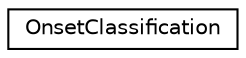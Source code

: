digraph "Graphical Class Hierarchy"
{
  edge [fontname="Helvetica",fontsize="10",labelfontname="Helvetica",labelfontsize="10"];
  node [fontname="Helvetica",fontsize="10",shape=record];
  rankdir="LR";
  Node1 [label="OnsetClassification",height=0.2,width=0.4,color="black", fillcolor="white", style="filled",URL="$d5/d3f/class_onset_classification.html"];
}
